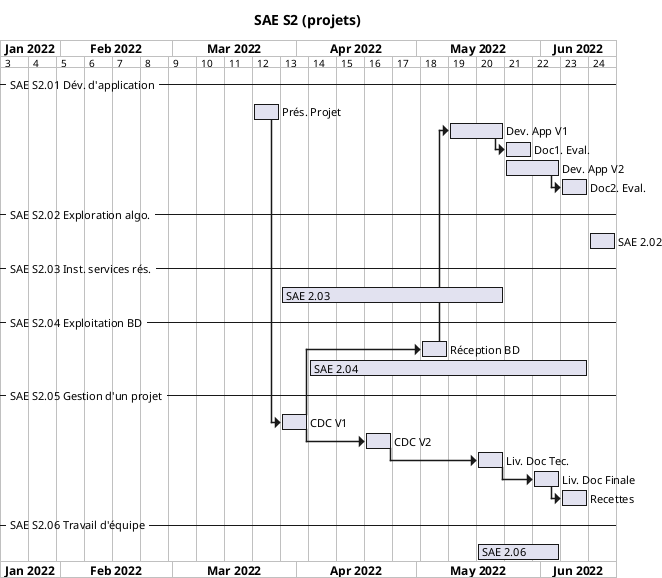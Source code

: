 @startgantt 

title SAE S2 (projets)

printscale weekly

Project starts the 17th of January 2022
'17th of January
'14th of March

-- SAE S2.01 Dév. d'application --

[Prés. Projet] starts on the 21st of March 2022
[Prés. Projet] lasts 1 week

[Dev. App V1] starts the 9th of May 2022
[Dev. App V1] lasts 2 weeks

[Doc1. Eval.] lasts 1 week

[Dev. App V1] -> [Doc1. Eval.] 

[Dev. App V2] starts the 23rd of May 2022
[Dev. App V2] lasts 2 weeks

[Dev. App V2] -> [Doc2. Eval.] 
[Doc2. Eval.] lasts 1 week

-- SAE S2.02 Exploration algo. --

[SAE 2.02] lasts 1 weeks
[SAE 2.02] starts the 13th of June 2022

-- SAE S2.03 Inst. services rés. --

[SAE 2.03] lasts 8 weeks
[SAE 2.03] starts the 28th of March 2022

-- SAE S2.04 Exploitation BD --

[Réception BD] lasts 1 weeks
[Réception BD] starts the 2nd of May 2022

[SAE 2.04] lasts 10 weeks
[SAE 2.04] starts the 4th of April 2022

' [Visualisation] starts the 23th of May 2022
' [Visualisation] lasts 2 weeks

' [Réception BD] -> [Visualisation]

-- SAE S2.05 Gestion d'un projet --

[CDC V1] lasts 1 week
[CDC V1] starts the 28th of March 2022

[CDC V2] lasts 1 week
[CDC V2] starts the 18th of April 2022

[CDC V1] -> [CDC V2]

[Liv. Doc Tec.] starts the 16th of May 2022 
[Liv. Doc Tec.] lasts 1 week

[Liv. Doc Finale] lasts 1 week
[Liv. Doc Finale] starts the 30th of May 2022

[Recettes] lasts 1 week
[Recettes] starts the 6th of June 2022

[CDC V2] -> [Liv. Doc Tec.] 
[Liv. Doc Tec.] -> [Liv. Doc Finale]
[Liv. Doc Finale] -> [Recettes]

-- SAE S2.06 Travail d'équipe --

[SAE 2.06] lasts 3 weeks
[SAE 2.06] starts the 16th of May 2022

'-- Liens inter - SAEs --

[Prés. Projet] -> [CDC V1]
[CDC V1] -> [Réception BD] 
[Réception BD] -> [Dev. App V1]


@endgantt


